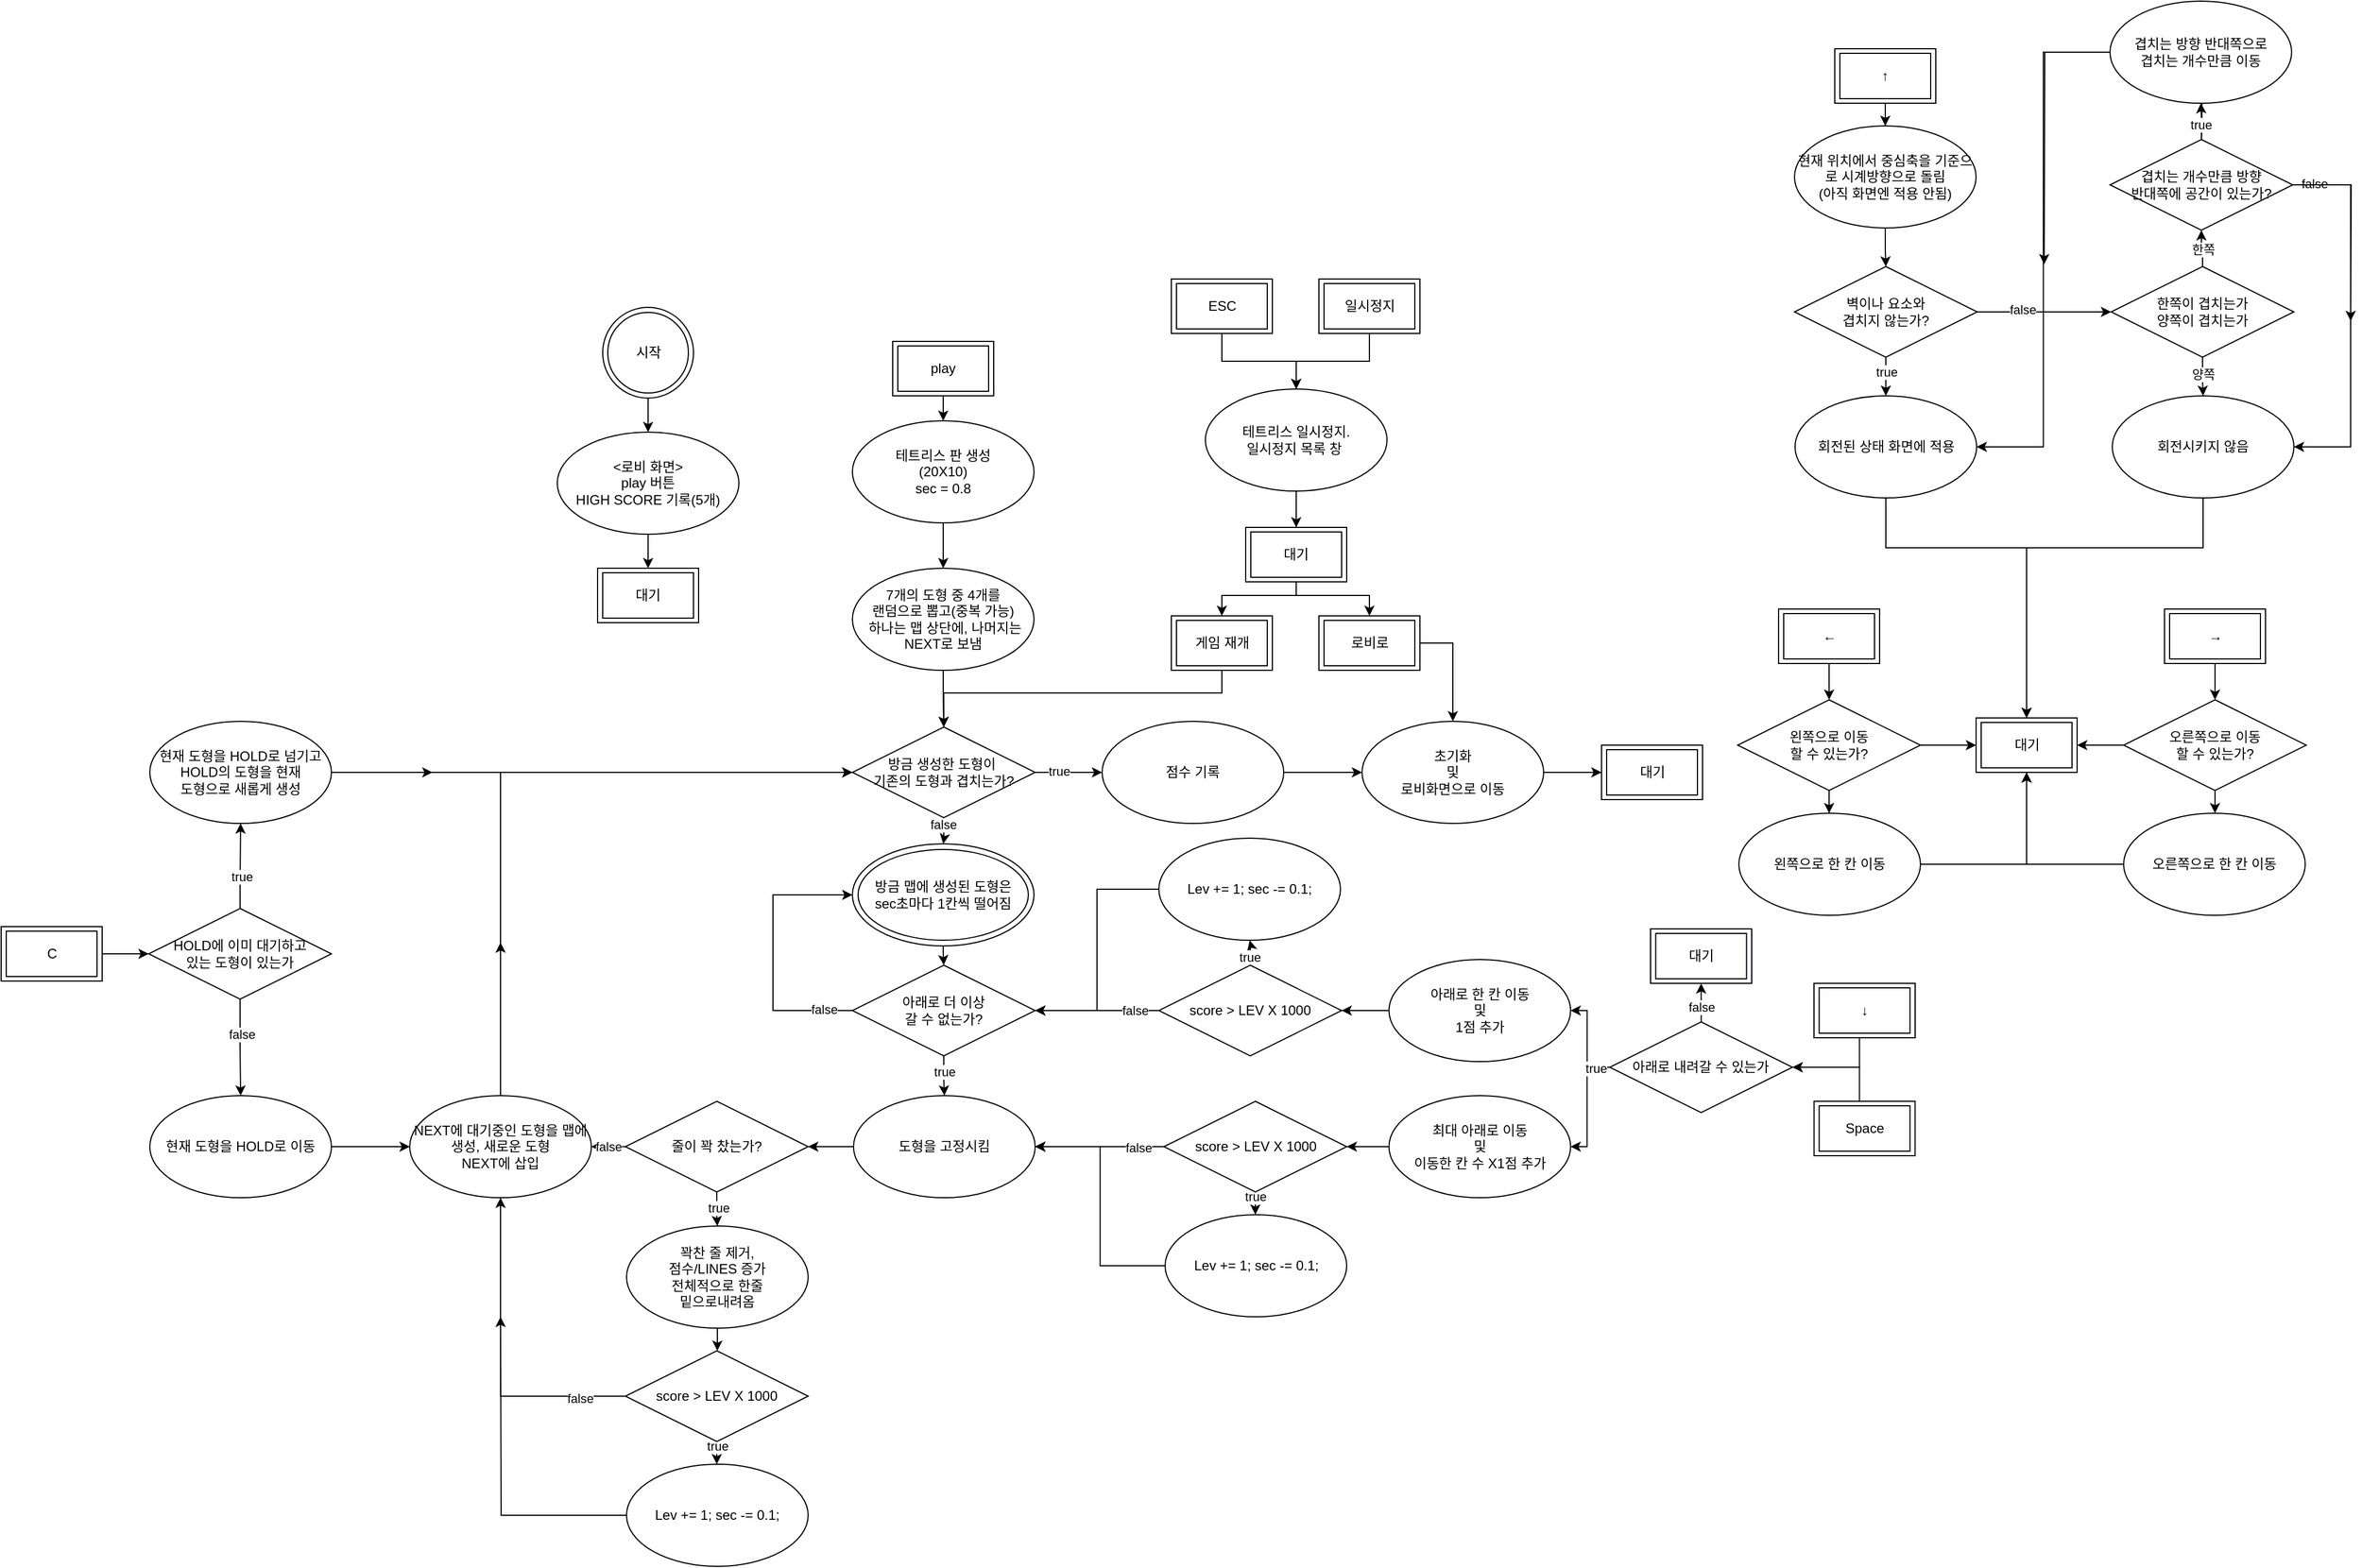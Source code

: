 <mxfile version="20.8.10" type="device"><diagram id="XsAhXnNH_q0K0vACmIo0" name="페이지-1"><mxGraphModel dx="2350" dy="1656" grid="1" gridSize="10" guides="1" tooltips="1" connect="1" arrows="1" fold="1" page="0" pageScale="1" pageWidth="1169" pageHeight="1654" math="0" shadow="0"><root><mxCell id="0"/><mxCell id="1" parent="0"/><mxCell id="I0iiU4KQZKIViuCeK_fK-1" value="" style="group" parent="1" vertex="1" connectable="0"><mxGeometry x="-200" y="280" width="80" height="80" as="geometry"/></mxCell><mxCell id="I0iiU4KQZKIViuCeK_fK-2" value="" style="ellipse;whiteSpace=wrap;html=1;aspect=fixed;" parent="I0iiU4KQZKIViuCeK_fK-1" vertex="1"><mxGeometry width="80" height="80" as="geometry"/></mxCell><mxCell id="I0iiU4KQZKIViuCeK_fK-3" value="시작" style="ellipse;whiteSpace=wrap;html=1;aspect=fixed;" parent="I0iiU4KQZKIViuCeK_fK-1" vertex="1"><mxGeometry x="4.5" y="4.5" width="71" height="71" as="geometry"/></mxCell><mxCell id="C2u-y5tWhZm4VXaNL5vG-13" style="edgeStyle=orthogonalEdgeStyle;rounded=0;orthogonalLoop=1;jettySize=auto;html=1;entryX=0.5;entryY=0;entryDx=0;entryDy=0;" parent="1" source="C2u-y5tWhZm4VXaNL5vG-1" target="C2u-y5tWhZm4VXaNL5vG-3" edge="1"><mxGeometry relative="1" as="geometry"/></mxCell><mxCell id="C2u-y5tWhZm4VXaNL5vG-1" value="&amp;lt;로비 화면&amp;gt;&lt;br&gt;play 버튼&lt;br&gt;HIGH SCORE 기록(5개)" style="ellipse;whiteSpace=wrap;html=1;" parent="1" vertex="1"><mxGeometry x="-240" y="390" width="160" height="90" as="geometry"/></mxCell><mxCell id="C2u-y5tWhZm4VXaNL5vG-2" value="" style="group" parent="1" vertex="1" connectable="0"><mxGeometry x="-204.5" y="510" width="89" height="48" as="geometry"/></mxCell><mxCell id="C2u-y5tWhZm4VXaNL5vG-3" value="" style="rounded=0;whiteSpace=wrap;html=1;" parent="C2u-y5tWhZm4VXaNL5vG-2" vertex="1"><mxGeometry width="89" height="48" as="geometry"/></mxCell><mxCell id="C2u-y5tWhZm4VXaNL5vG-4" value="대기" style="rounded=0;whiteSpace=wrap;html=1;" parent="C2u-y5tWhZm4VXaNL5vG-2" vertex="1"><mxGeometry x="4.5" y="4" width="80" height="40" as="geometry"/></mxCell><mxCell id="C2u-y5tWhZm4VXaNL5vG-6" value="" style="group" parent="1" vertex="1" connectable="0"><mxGeometry x="55.5" y="310" width="89" height="48" as="geometry"/></mxCell><mxCell id="C2u-y5tWhZm4VXaNL5vG-7" value="" style="rounded=0;whiteSpace=wrap;html=1;" parent="C2u-y5tWhZm4VXaNL5vG-6" vertex="1"><mxGeometry width="89" height="48" as="geometry"/></mxCell><mxCell id="C2u-y5tWhZm4VXaNL5vG-8" value="play" style="rounded=0;whiteSpace=wrap;html=1;" parent="C2u-y5tWhZm4VXaNL5vG-6" vertex="1"><mxGeometry x="4.5" y="4" width="80" height="40" as="geometry"/></mxCell><mxCell id="C2u-y5tWhZm4VXaNL5vG-17" style="edgeStyle=orthogonalEdgeStyle;rounded=0;orthogonalLoop=1;jettySize=auto;html=1;entryX=0.5;entryY=0;entryDx=0;entryDy=0;" parent="1" source="I0iiU4KQZKIViuCeK_fK-2" target="C2u-y5tWhZm4VXaNL5vG-1" edge="1"><mxGeometry relative="1" as="geometry"/></mxCell><mxCell id="C2u-y5tWhZm4VXaNL5vG-123" style="edgeStyle=orthogonalEdgeStyle;rounded=0;orthogonalLoop=1;jettySize=auto;html=1;entryX=0.5;entryY=0;entryDx=0;entryDy=0;" parent="1" source="C2u-y5tWhZm4VXaNL5vG-18" target="C2u-y5tWhZm4VXaNL5vG-57" edge="1"><mxGeometry relative="1" as="geometry"/></mxCell><mxCell id="C2u-y5tWhZm4VXaNL5vG-18" value="7개의 도형 중 4개를 &lt;br&gt;랜덤으로 뽑고(중복 가능)&lt;br&gt;&amp;nbsp;하나는 맵 상단에, 나머지는&lt;br&gt;NEXT로 보냄" style="ellipse;whiteSpace=wrap;html=1;" parent="1" vertex="1"><mxGeometry x="20" y="510" width="160" height="90" as="geometry"/></mxCell><mxCell id="C2u-y5tWhZm4VXaNL5vG-60" style="edgeStyle=orthogonalEdgeStyle;rounded=0;orthogonalLoop=1;jettySize=auto;html=1;entryX=0.5;entryY=0;entryDx=0;entryDy=0;" parent="1" source="C2u-y5tWhZm4VXaNL5vG-29" target="C2u-y5tWhZm4VXaNL5vG-18" edge="1"><mxGeometry relative="1" as="geometry"/></mxCell><mxCell id="C2u-y5tWhZm4VXaNL5vG-29" value="테트리스 판 생성&lt;br&gt;(20X10)&lt;br&gt;sec = 0.8" style="ellipse;whiteSpace=wrap;html=1;" parent="1" vertex="1"><mxGeometry x="20" y="380" width="160" height="90" as="geometry"/></mxCell><mxCell id="C2u-y5tWhZm4VXaNL5vG-36" value="" style="group" parent="1" vertex="1" connectable="0"><mxGeometry x="885.5" y="52" width="89" height="48" as="geometry"/></mxCell><mxCell id="C2u-y5tWhZm4VXaNL5vG-37" value="" style="rounded=0;whiteSpace=wrap;html=1;" parent="C2u-y5tWhZm4VXaNL5vG-36" vertex="1"><mxGeometry width="89" height="48" as="geometry"/></mxCell><mxCell id="C2u-y5tWhZm4VXaNL5vG-38" value="↑" style="rounded=0;whiteSpace=wrap;html=1;" parent="C2u-y5tWhZm4VXaNL5vG-36" vertex="1"><mxGeometry x="4.5" y="4" width="80" height="40" as="geometry"/></mxCell><mxCell id="C2u-y5tWhZm4VXaNL5vG-39" value="" style="group;fillColor=#0050ef;fontColor=#ffffff;strokeColor=#001DBC;" parent="1" vertex="1" connectable="0"><mxGeometry x="867.25" y="876" width="89" height="48" as="geometry"/></mxCell><mxCell id="C2u-y5tWhZm4VXaNL5vG-40" value="" style="rounded=0;whiteSpace=wrap;html=1;" parent="C2u-y5tWhZm4VXaNL5vG-39" vertex="1"><mxGeometry width="89" height="48" as="geometry"/></mxCell><mxCell id="C2u-y5tWhZm4VXaNL5vG-41" value="↓" style="rounded=0;whiteSpace=wrap;html=1;" parent="C2u-y5tWhZm4VXaNL5vG-39" vertex="1"><mxGeometry x="4.5" y="4" width="80" height="40" as="geometry"/></mxCell><mxCell id="C2u-y5tWhZm4VXaNL5vG-42" value="" style="group" parent="1" vertex="1" connectable="0"><mxGeometry x="836" y="546" width="89" height="48" as="geometry"/></mxCell><mxCell id="C2u-y5tWhZm4VXaNL5vG-43" value="" style="rounded=0;whiteSpace=wrap;html=1;" parent="C2u-y5tWhZm4VXaNL5vG-42" vertex="1"><mxGeometry width="89" height="48" as="geometry"/></mxCell><mxCell id="C2u-y5tWhZm4VXaNL5vG-44" value="←" style="rounded=0;whiteSpace=wrap;html=1;" parent="C2u-y5tWhZm4VXaNL5vG-42" vertex="1"><mxGeometry x="4.5" y="4" width="80" height="40" as="geometry"/></mxCell><mxCell id="C2u-y5tWhZm4VXaNL5vG-45" value="" style="group" parent="1" vertex="1" connectable="0"><mxGeometry x="1176" y="546" width="89" height="48" as="geometry"/></mxCell><mxCell id="C2u-y5tWhZm4VXaNL5vG-46" value="" style="rounded=0;whiteSpace=wrap;html=1;" parent="C2u-y5tWhZm4VXaNL5vG-45" vertex="1"><mxGeometry width="89" height="48" as="geometry"/></mxCell><mxCell id="C2u-y5tWhZm4VXaNL5vG-47" value="→" style="rounded=0;whiteSpace=wrap;html=1;" parent="C2u-y5tWhZm4VXaNL5vG-45" vertex="1"><mxGeometry x="4.5" y="4" width="80" height="40" as="geometry"/></mxCell><mxCell id="C2u-y5tWhZm4VXaNL5vG-48" value="" style="group" parent="1" vertex="1" connectable="0"><mxGeometry x="867.25" y="980" width="89" height="48" as="geometry"/></mxCell><mxCell id="C2u-y5tWhZm4VXaNL5vG-49" value="" style="rounded=0;whiteSpace=wrap;html=1;" parent="C2u-y5tWhZm4VXaNL5vG-48" vertex="1"><mxGeometry width="89" height="48" as="geometry"/></mxCell><mxCell id="C2u-y5tWhZm4VXaNL5vG-50" value="Space" style="rounded=0;whiteSpace=wrap;html=1;" parent="C2u-y5tWhZm4VXaNL5vG-48" vertex="1"><mxGeometry x="4.5" y="4" width="80" height="40" as="geometry"/></mxCell><mxCell id="C2u-y5tWhZm4VXaNL5vG-51" value="" style="group" parent="1" vertex="1" connectable="0"><mxGeometry x="-730" y="826" width="89" height="48" as="geometry"/></mxCell><mxCell id="C2u-y5tWhZm4VXaNL5vG-52" value="" style="rounded=0;whiteSpace=wrap;html=1;" parent="C2u-y5tWhZm4VXaNL5vG-51" vertex="1"><mxGeometry width="89" height="48" as="geometry"/></mxCell><mxCell id="C2u-y5tWhZm4VXaNL5vG-53" value="C" style="rounded=0;whiteSpace=wrap;html=1;" parent="C2u-y5tWhZm4VXaNL5vG-51" vertex="1"><mxGeometry x="4.5" y="4" width="80" height="40" as="geometry"/></mxCell><mxCell id="C2u-y5tWhZm4VXaNL5vG-54" value="" style="group" parent="1" vertex="1" connectable="0"><mxGeometry x="301" y="255" width="89" height="48" as="geometry"/></mxCell><mxCell id="C2u-y5tWhZm4VXaNL5vG-55" value="" style="rounded=0;whiteSpace=wrap;html=1;" parent="C2u-y5tWhZm4VXaNL5vG-54" vertex="1"><mxGeometry width="89" height="48" as="geometry"/></mxCell><mxCell id="C2u-y5tWhZm4VXaNL5vG-56" value="ESC" style="rounded=0;whiteSpace=wrap;html=1;" parent="C2u-y5tWhZm4VXaNL5vG-54" vertex="1"><mxGeometry x="4.5" y="4" width="80" height="40" as="geometry"/></mxCell><mxCell id="C2u-y5tWhZm4VXaNL5vG-133" style="edgeStyle=orthogonalEdgeStyle;rounded=0;orthogonalLoop=1;jettySize=auto;html=1;entryX=0;entryY=0.5;entryDx=0;entryDy=0;" parent="1" source="C2u-y5tWhZm4VXaNL5vG-57" target="C2u-y5tWhZm4VXaNL5vG-71" edge="1"><mxGeometry relative="1" as="geometry"/></mxCell><mxCell id="C2u-y5tWhZm4VXaNL5vG-262" value="true" style="edgeLabel;html=1;align=center;verticalAlign=middle;resizable=0;points=[];" parent="C2u-y5tWhZm4VXaNL5vG-133" vertex="1" connectable="0"><mxGeometry x="-0.286" y="1" relative="1" as="geometry"><mxPoint as="offset"/></mxGeometry></mxCell><mxCell id="C2u-y5tWhZm4VXaNL5vG-267" style="edgeStyle=orthogonalEdgeStyle;rounded=0;orthogonalLoop=1;jettySize=auto;html=1;entryX=0.5;entryY=0;entryDx=0;entryDy=0;" parent="1" source="C2u-y5tWhZm4VXaNL5vG-57" target="C2u-y5tWhZm4VXaNL5vG-264" edge="1"><mxGeometry relative="1" as="geometry"><Array as="points"><mxPoint x="101" y="750"/><mxPoint x="100" y="750"/></Array></mxGeometry></mxCell><mxCell id="C2u-y5tWhZm4VXaNL5vG-271" value="false" style="edgeLabel;html=1;align=center;verticalAlign=middle;resizable=0;points=[];" parent="C2u-y5tWhZm4VXaNL5vG-267" vertex="1" connectable="0"><mxGeometry x="-0.542" y="-1" relative="1" as="geometry"><mxPoint as="offset"/></mxGeometry></mxCell><mxCell id="C2u-y5tWhZm4VXaNL5vG-57" value="방금 생성한 도형이&amp;nbsp;&lt;br&gt;기존의 도형과 겹치는가?" style="rhombus;whiteSpace=wrap;html=1;" parent="1" vertex="1"><mxGeometry x="20" y="650" width="161" height="80" as="geometry"/></mxCell><mxCell id="C2u-y5tWhZm4VXaNL5vG-59" style="edgeStyle=orthogonalEdgeStyle;rounded=0;orthogonalLoop=1;jettySize=auto;html=1;" parent="1" source="C2u-y5tWhZm4VXaNL5vG-7" target="C2u-y5tWhZm4VXaNL5vG-29" edge="1"><mxGeometry relative="1" as="geometry"/></mxCell><mxCell id="C2u-y5tWhZm4VXaNL5vG-85" style="edgeStyle=orthogonalEdgeStyle;rounded=0;orthogonalLoop=1;jettySize=auto;html=1;entryX=0.5;entryY=0;entryDx=0;entryDy=0;" parent="1" source="C2u-y5tWhZm4VXaNL5vG-63" target="C2u-y5tWhZm4VXaNL5vG-80" edge="1"><mxGeometry relative="1" as="geometry"><Array as="points"><mxPoint x="101" y="960"/><mxPoint x="101" y="960"/></Array></mxGeometry></mxCell><mxCell id="C2u-y5tWhZm4VXaNL5vG-274" value="true" style="edgeLabel;html=1;align=center;verticalAlign=middle;resizable=0;points=[];" parent="C2u-y5tWhZm4VXaNL5vG-85" vertex="1" connectable="0"><mxGeometry x="-0.198" relative="1" as="geometry"><mxPoint as="offset"/></mxGeometry></mxCell><mxCell id="C2u-y5tWhZm4VXaNL5vG-272" style="edgeStyle=orthogonalEdgeStyle;rounded=0;orthogonalLoop=1;jettySize=auto;html=1;entryX=0;entryY=0.5;entryDx=0;entryDy=0;" parent="1" source="C2u-y5tWhZm4VXaNL5vG-63" target="C2u-y5tWhZm4VXaNL5vG-264" edge="1"><mxGeometry relative="1" as="geometry"><Array as="points"><mxPoint x="-50" y="900"/><mxPoint x="-50" y="798"/></Array></mxGeometry></mxCell><mxCell id="C2u-y5tWhZm4VXaNL5vG-273" value="false" style="edgeLabel;html=1;align=center;verticalAlign=middle;resizable=0;points=[];" parent="C2u-y5tWhZm4VXaNL5vG-272" vertex="1" connectable="0"><mxGeometry x="-0.79" y="-1" relative="1" as="geometry"><mxPoint as="offset"/></mxGeometry></mxCell><mxCell id="C2u-y5tWhZm4VXaNL5vG-63" value="아래로 더 이상 &lt;br&gt;갈 수 없는가?" style="rhombus;whiteSpace=wrap;html=1;" parent="1" vertex="1"><mxGeometry x="20" y="860" width="161" height="80" as="geometry"/></mxCell><mxCell id="C2u-y5tWhZm4VXaNL5vG-206" style="edgeStyle=orthogonalEdgeStyle;rounded=0;orthogonalLoop=1;jettySize=auto;html=1;entryX=0;entryY=0.5;entryDx=0;entryDy=0;" parent="1" source="C2u-y5tWhZm4VXaNL5vG-71" target="C2u-y5tWhZm4VXaNL5vG-197" edge="1"><mxGeometry relative="1" as="geometry"/></mxCell><mxCell id="C2u-y5tWhZm4VXaNL5vG-71" value="점수 기록" style="ellipse;whiteSpace=wrap;html=1;" parent="1" vertex="1"><mxGeometry x="240" y="645" width="160" height="90" as="geometry"/></mxCell><mxCell id="C2u-y5tWhZm4VXaNL5vG-132" style="edgeStyle=orthogonalEdgeStyle;rounded=0;orthogonalLoop=1;jettySize=auto;html=1;entryX=0;entryY=0.5;entryDx=0;entryDy=0;" parent="1" source="C2u-y5tWhZm4VXaNL5vG-78" target="C2u-y5tWhZm4VXaNL5vG-57" edge="1"><mxGeometry relative="1" as="geometry"><Array as="points"><mxPoint x="-290" y="690"/></Array></mxGeometry></mxCell><mxCell id="C2u-y5tWhZm4VXaNL5vG-171" style="edgeStyle=orthogonalEdgeStyle;rounded=0;orthogonalLoop=1;jettySize=auto;html=1;" parent="1" source="C2u-y5tWhZm4VXaNL5vG-78" edge="1"><mxGeometry relative="1" as="geometry"><mxPoint x="-290" y="840" as="targetPoint"/></mxGeometry></mxCell><mxCell id="C2u-y5tWhZm4VXaNL5vG-78" value="NEXT에 대기중인 도형을 맵에 생성, 새로운 도형&lt;br&gt;NEXT에 삽입" style="ellipse;whiteSpace=wrap;html=1;" parent="1" vertex="1"><mxGeometry x="-370" y="975" width="160" height="90" as="geometry"/></mxCell><mxCell id="C2u-y5tWhZm4VXaNL5vG-128" style="edgeStyle=orthogonalEdgeStyle;rounded=0;orthogonalLoop=1;jettySize=auto;html=1;entryX=1;entryY=0.5;entryDx=0;entryDy=0;" parent="1" source="C2u-y5tWhZm4VXaNL5vG-80" target="C2u-y5tWhZm4VXaNL5vG-82" edge="1"><mxGeometry relative="1" as="geometry"/></mxCell><mxCell id="C2u-y5tWhZm4VXaNL5vG-80" value="도형을 고정시킴" style="ellipse;whiteSpace=wrap;html=1;" parent="1" vertex="1"><mxGeometry x="21" y="975" width="160" height="90" as="geometry"/></mxCell><mxCell id="C2u-y5tWhZm4VXaNL5vG-129" style="edgeStyle=orthogonalEdgeStyle;rounded=0;orthogonalLoop=1;jettySize=auto;html=1;entryX=0.5;entryY=0;entryDx=0;entryDy=0;" parent="1" source="C2u-y5tWhZm4VXaNL5vG-82" target="C2u-y5tWhZm4VXaNL5vG-83" edge="1"><mxGeometry relative="1" as="geometry"/></mxCell><mxCell id="C2u-y5tWhZm4VXaNL5vG-275" value="true" style="edgeLabel;html=1;align=center;verticalAlign=middle;resizable=0;points=[];" parent="C2u-y5tWhZm4VXaNL5vG-129" vertex="1" connectable="0"><mxGeometry x="-0.115" y="1" relative="1" as="geometry"><mxPoint as="offset"/></mxGeometry></mxCell><mxCell id="C2u-y5tWhZm4VXaNL5vG-130" style="edgeStyle=orthogonalEdgeStyle;rounded=0;orthogonalLoop=1;jettySize=auto;html=1;entryX=1;entryY=0.5;entryDx=0;entryDy=0;" parent="1" source="C2u-y5tWhZm4VXaNL5vG-82" target="C2u-y5tWhZm4VXaNL5vG-78" edge="1"><mxGeometry relative="1" as="geometry"/></mxCell><mxCell id="C2u-y5tWhZm4VXaNL5vG-276" value="false" style="edgeLabel;html=1;align=center;verticalAlign=middle;resizable=0;points=[];" parent="C2u-y5tWhZm4VXaNL5vG-130" vertex="1" connectable="0"><mxGeometry x="-0.8" y="-1" relative="1" as="geometry"><mxPoint x="-10" y="1" as="offset"/></mxGeometry></mxCell><mxCell id="C2u-y5tWhZm4VXaNL5vG-82" value="줄이 꽉 찼는가?" style="rhombus;whiteSpace=wrap;html=1;" parent="1" vertex="1"><mxGeometry x="-180" y="980" width="161" height="80" as="geometry"/></mxCell><mxCell id="a16WY7u-zYwnjOilxXOz-20" style="edgeStyle=orthogonalEdgeStyle;rounded=0;orthogonalLoop=1;jettySize=auto;html=1;entryX=0.5;entryY=0;entryDx=0;entryDy=0;" parent="1" source="C2u-y5tWhZm4VXaNL5vG-83" target="a16WY7u-zYwnjOilxXOz-18" edge="1"><mxGeometry relative="1" as="geometry"/></mxCell><mxCell id="C2u-y5tWhZm4VXaNL5vG-83" value="꽉찬 줄 제거, &lt;br&gt;점수/LINES 증가&lt;br&gt;전체적으로 한줄 &lt;br&gt;밑으로내려옴" style="ellipse;whiteSpace=wrap;html=1;" parent="1" vertex="1"><mxGeometry x="-179" y="1090" width="160" height="90" as="geometry"/></mxCell><mxCell id="C2u-y5tWhZm4VXaNL5vG-277" style="edgeStyle=orthogonalEdgeStyle;rounded=0;orthogonalLoop=1;jettySize=auto;html=1;entryX=0.5;entryY=1;entryDx=0;entryDy=0;" parent="1" source="C2u-y5tWhZm4VXaNL5vG-96" target="C2u-y5tWhZm4VXaNL5vG-103" edge="1"><mxGeometry relative="1" as="geometry"/></mxCell><mxCell id="C2u-y5tWhZm4VXaNL5vG-96" value="왼쪽으로 한 칸 이동" style="ellipse;whiteSpace=wrap;html=1;" parent="1" vertex="1"><mxGeometry x="801" y="726" width="160" height="90" as="geometry"/></mxCell><mxCell id="C2u-y5tWhZm4VXaNL5vG-106" style="edgeStyle=orthogonalEdgeStyle;rounded=0;orthogonalLoop=1;jettySize=auto;html=1;" parent="1" source="C2u-y5tWhZm4VXaNL5vG-100" target="C2u-y5tWhZm4VXaNL5vG-96" edge="1"><mxGeometry relative="1" as="geometry"/></mxCell><mxCell id="C2u-y5tWhZm4VXaNL5vG-107" style="edgeStyle=orthogonalEdgeStyle;rounded=0;orthogonalLoop=1;jettySize=auto;html=1;entryX=0;entryY=0.5;entryDx=0;entryDy=0;" parent="1" source="C2u-y5tWhZm4VXaNL5vG-100" target="C2u-y5tWhZm4VXaNL5vG-103" edge="1"><mxGeometry relative="1" as="geometry"/></mxCell><mxCell id="C2u-y5tWhZm4VXaNL5vG-100" value="왼쪽으로 이동&lt;br&gt;할 수 있는가?" style="rhombus;whiteSpace=wrap;html=1;" parent="1" vertex="1"><mxGeometry x="800" y="626" width="161" height="80" as="geometry"/></mxCell><mxCell id="C2u-y5tWhZm4VXaNL5vG-102" value="" style="group" parent="1" vertex="1" connectable="0"><mxGeometry x="1010" y="642" width="89" height="48" as="geometry"/></mxCell><mxCell id="C2u-y5tWhZm4VXaNL5vG-103" value="" style="rounded=0;whiteSpace=wrap;html=1;" parent="C2u-y5tWhZm4VXaNL5vG-102" vertex="1"><mxGeometry width="89" height="48" as="geometry"/></mxCell><mxCell id="C2u-y5tWhZm4VXaNL5vG-104" value="대기" style="rounded=0;whiteSpace=wrap;html=1;" parent="C2u-y5tWhZm4VXaNL5vG-102" vertex="1"><mxGeometry x="4.5" y="4" width="80" height="40" as="geometry"/></mxCell><mxCell id="C2u-y5tWhZm4VXaNL5vG-109" style="edgeStyle=orthogonalEdgeStyle;rounded=0;orthogonalLoop=1;jettySize=auto;html=1;entryX=0.5;entryY=0;entryDx=0;entryDy=0;" parent="1" source="C2u-y5tWhZm4VXaNL5vG-43" target="C2u-y5tWhZm4VXaNL5vG-100" edge="1"><mxGeometry relative="1" as="geometry"/></mxCell><mxCell id="C2u-y5tWhZm4VXaNL5vG-113" style="edgeStyle=orthogonalEdgeStyle;rounded=0;orthogonalLoop=1;jettySize=auto;html=1;entryX=1;entryY=0.5;entryDx=0;entryDy=0;" parent="1" source="C2u-y5tWhZm4VXaNL5vG-110" target="C2u-y5tWhZm4VXaNL5vG-103" edge="1"><mxGeometry relative="1" as="geometry"/></mxCell><mxCell id="C2u-y5tWhZm4VXaNL5vG-115" style="edgeStyle=orthogonalEdgeStyle;rounded=0;orthogonalLoop=1;jettySize=auto;html=1;entryX=0.5;entryY=0;entryDx=0;entryDy=0;" parent="1" source="C2u-y5tWhZm4VXaNL5vG-110" target="C2u-y5tWhZm4VXaNL5vG-114" edge="1"><mxGeometry relative="1" as="geometry"/></mxCell><mxCell id="C2u-y5tWhZm4VXaNL5vG-110" value="오른쪽으로 이동&lt;br&gt;할 수 있는가?" style="rhombus;whiteSpace=wrap;html=1;" parent="1" vertex="1"><mxGeometry x="1140" y="626" width="161" height="80" as="geometry"/></mxCell><mxCell id="C2u-y5tWhZm4VXaNL5vG-112" style="edgeStyle=orthogonalEdgeStyle;rounded=0;orthogonalLoop=1;jettySize=auto;html=1;entryX=0.5;entryY=0;entryDx=0;entryDy=0;" parent="1" source="C2u-y5tWhZm4VXaNL5vG-46" target="C2u-y5tWhZm4VXaNL5vG-110" edge="1"><mxGeometry relative="1" as="geometry"/></mxCell><mxCell id="C2u-y5tWhZm4VXaNL5vG-278" style="edgeStyle=orthogonalEdgeStyle;rounded=0;orthogonalLoop=1;jettySize=auto;html=1;entryX=0.5;entryY=1;entryDx=0;entryDy=0;" parent="1" source="C2u-y5tWhZm4VXaNL5vG-114" target="C2u-y5tWhZm4VXaNL5vG-103" edge="1"><mxGeometry relative="1" as="geometry"/></mxCell><mxCell id="C2u-y5tWhZm4VXaNL5vG-114" value="오른쪽으로 한 칸 이동" style="ellipse;whiteSpace=wrap;html=1;" parent="1" vertex="1"><mxGeometry x="1140" y="726" width="160" height="90" as="geometry"/></mxCell><mxCell id="C2u-y5tWhZm4VXaNL5vG-230" style="edgeStyle=orthogonalEdgeStyle;rounded=0;orthogonalLoop=1;jettySize=auto;html=1;entryX=0.5;entryY=0;entryDx=0;entryDy=0;" parent="1" source="C2u-y5tWhZm4VXaNL5vG-116" target="C2u-y5tWhZm4VXaNL5vG-224" edge="1"><mxGeometry relative="1" as="geometry"><Array as="points"><mxPoint x="931" y="332"/><mxPoint x="931" y="332"/></Array></mxGeometry></mxCell><mxCell id="C2u-y5tWhZm4VXaNL5vG-279" value="true" style="edgeLabel;html=1;align=center;verticalAlign=middle;resizable=0;points=[];" parent="C2u-y5tWhZm4VXaNL5vG-230" vertex="1" connectable="0"><mxGeometry x="-0.235" relative="1" as="geometry"><mxPoint as="offset"/></mxGeometry></mxCell><mxCell id="C2u-y5tWhZm4VXaNL5vG-233" style="edgeStyle=orthogonalEdgeStyle;rounded=0;orthogonalLoop=1;jettySize=auto;html=1;entryX=0;entryY=0.5;entryDx=0;entryDy=0;" parent="1" source="C2u-y5tWhZm4VXaNL5vG-116" target="C2u-y5tWhZm4VXaNL5vG-232" edge="1"><mxGeometry relative="1" as="geometry"/></mxCell><mxCell id="C2u-y5tWhZm4VXaNL5vG-280" value="false" style="edgeLabel;html=1;align=center;verticalAlign=middle;resizable=0;points=[];" parent="C2u-y5tWhZm4VXaNL5vG-233" vertex="1" connectable="0"><mxGeometry x="-0.333" y="2" relative="1" as="geometry"><mxPoint as="offset"/></mxGeometry></mxCell><mxCell id="C2u-y5tWhZm4VXaNL5vG-116" value="벽이나 요소와 &lt;br&gt;겹치지 않는가?" style="rhombus;whiteSpace=wrap;html=1;" parent="1" vertex="1"><mxGeometry x="850" y="244" width="161" height="80" as="geometry"/></mxCell><mxCell id="C2u-y5tWhZm4VXaNL5vG-229" style="edgeStyle=orthogonalEdgeStyle;rounded=0;orthogonalLoop=1;jettySize=auto;html=1;entryX=0.5;entryY=0;entryDx=0;entryDy=0;" parent="1" source="C2u-y5tWhZm4VXaNL5vG-118" target="C2u-y5tWhZm4VXaNL5vG-116" edge="1"><mxGeometry relative="1" as="geometry"/></mxCell><mxCell id="C2u-y5tWhZm4VXaNL5vG-118" value="현재 위치에서 중심축을 기준으로 시계방향으로 돌림&lt;br&gt;(아직 화면엔 적용 안됨)" style="ellipse;whiteSpace=wrap;html=1;" parent="1" vertex="1"><mxGeometry x="850" y="120" width="160" height="90" as="geometry"/></mxCell><mxCell id="a16WY7u-zYwnjOilxXOz-32" style="edgeStyle=orthogonalEdgeStyle;rounded=0;orthogonalLoop=1;jettySize=auto;html=1;entryX=1;entryY=0.5;entryDx=0;entryDy=0;" parent="1" source="C2u-y5tWhZm4VXaNL5vG-120" target="a16WY7u-zYwnjOilxXOz-27" edge="1"><mxGeometry relative="1" as="geometry"/></mxCell><mxCell id="C2u-y5tWhZm4VXaNL5vG-120" value="아래로 한 칸 이동&lt;br&gt;및&lt;br&gt;1점 추가" style="ellipse;whiteSpace=wrap;html=1;" parent="1" vertex="1"><mxGeometry x="492.75" y="855" width="160" height="90" as="geometry"/></mxCell><mxCell id="a16WY7u-zYwnjOilxXOz-33" style="edgeStyle=orthogonalEdgeStyle;rounded=0;orthogonalLoop=1;jettySize=auto;html=1;entryX=1;entryY=0.5;entryDx=0;entryDy=0;" parent="1" source="C2u-y5tWhZm4VXaNL5vG-138" target="a16WY7u-zYwnjOilxXOz-30" edge="1"><mxGeometry relative="1" as="geometry"/></mxCell><mxCell id="C2u-y5tWhZm4VXaNL5vG-138" value="최대 아래로 이동&lt;br&gt;및&lt;br&gt;이동한 칸 수 X1점 추가" style="ellipse;whiteSpace=wrap;html=1;" parent="1" vertex="1"><mxGeometry x="492.75" y="975" width="160" height="90" as="geometry"/></mxCell><mxCell id="C2u-y5tWhZm4VXaNL5vG-162" style="edgeStyle=orthogonalEdgeStyle;rounded=0;orthogonalLoop=1;jettySize=auto;html=1;entryX=0.5;entryY=1;entryDx=0;entryDy=0;" parent="1" source="C2u-y5tWhZm4VXaNL5vG-146" target="C2u-y5tWhZm4VXaNL5vG-150" edge="1"><mxGeometry relative="1" as="geometry"><Array as="points"><mxPoint x="-519" y="790"/><mxPoint x="-519" y="790"/></Array></mxGeometry></mxCell><mxCell id="C2u-y5tWhZm4VXaNL5vG-168" value="true" style="edgeLabel;html=1;align=center;verticalAlign=middle;resizable=0;points=[];" parent="C2u-y5tWhZm4VXaNL5vG-162" vertex="1" connectable="0"><mxGeometry x="-0.231" y="-1" relative="1" as="geometry"><mxPoint as="offset"/></mxGeometry></mxCell><mxCell id="C2u-y5tWhZm4VXaNL5vG-163" style="edgeStyle=orthogonalEdgeStyle;rounded=0;orthogonalLoop=1;jettySize=auto;html=1;entryX=0.5;entryY=0;entryDx=0;entryDy=0;" parent="1" source="C2u-y5tWhZm4VXaNL5vG-146" target="C2u-y5tWhZm4VXaNL5vG-151" edge="1"><mxGeometry relative="1" as="geometry"/></mxCell><mxCell id="C2u-y5tWhZm4VXaNL5vG-169" value="false" style="edgeLabel;html=1;align=center;verticalAlign=middle;resizable=0;points=[];" parent="C2u-y5tWhZm4VXaNL5vG-163" vertex="1" connectable="0"><mxGeometry x="-0.271" y="1" relative="1" as="geometry"><mxPoint as="offset"/></mxGeometry></mxCell><mxCell id="C2u-y5tWhZm4VXaNL5vG-146" value="HOLD에 이미 대기하고&lt;br&gt;있는 도형이 있는가" style="rhombus;whiteSpace=wrap;html=1;" parent="1" vertex="1"><mxGeometry x="-600" y="810" width="161" height="80" as="geometry"/></mxCell><mxCell id="C2u-y5tWhZm4VXaNL5vG-165" style="edgeStyle=orthogonalEdgeStyle;rounded=0;orthogonalLoop=1;jettySize=auto;html=1;entryX=0;entryY=0.5;entryDx=0;entryDy=0;" parent="1" source="C2u-y5tWhZm4VXaNL5vG-150" target="C2u-y5tWhZm4VXaNL5vG-57" edge="1"><mxGeometry relative="1" as="geometry"/></mxCell><mxCell id="C2u-y5tWhZm4VXaNL5vG-174" style="edgeStyle=orthogonalEdgeStyle;rounded=0;orthogonalLoop=1;jettySize=auto;html=1;" parent="1" source="C2u-y5tWhZm4VXaNL5vG-150" edge="1"><mxGeometry relative="1" as="geometry"><mxPoint x="-350" y="690" as="targetPoint"/></mxGeometry></mxCell><mxCell id="C2u-y5tWhZm4VXaNL5vG-150" value="현재 도형을 HOLD로 넘기고&lt;br&gt;HOLD의 도형을 현재&lt;br&gt;도형으로 새롭게 생성" style="ellipse;whiteSpace=wrap;html=1;" parent="1" vertex="1"><mxGeometry x="-599" y="645" width="160" height="90" as="geometry"/></mxCell><mxCell id="C2u-y5tWhZm4VXaNL5vG-164" style="edgeStyle=orthogonalEdgeStyle;rounded=0;orthogonalLoop=1;jettySize=auto;html=1;entryX=0;entryY=0.5;entryDx=0;entryDy=0;" parent="1" source="C2u-y5tWhZm4VXaNL5vG-151" target="C2u-y5tWhZm4VXaNL5vG-78" edge="1"><mxGeometry relative="1" as="geometry"/></mxCell><mxCell id="C2u-y5tWhZm4VXaNL5vG-151" value="현재 도형을 HOLD로 이동" style="ellipse;whiteSpace=wrap;html=1;" parent="1" vertex="1"><mxGeometry x="-599" y="975" width="160" height="90" as="geometry"/></mxCell><mxCell id="C2u-y5tWhZm4VXaNL5vG-161" style="edgeStyle=orthogonalEdgeStyle;rounded=0;orthogonalLoop=1;jettySize=auto;html=1;entryX=0;entryY=0.5;entryDx=0;entryDy=0;" parent="1" source="C2u-y5tWhZm4VXaNL5vG-52" target="C2u-y5tWhZm4VXaNL5vG-146" edge="1"><mxGeometry relative="1" as="geometry"/></mxCell><mxCell id="C2u-y5tWhZm4VXaNL5vG-175" value="" style="group" parent="1" vertex="1" connectable="0"><mxGeometry x="431" y="255" width="89" height="48" as="geometry"/></mxCell><mxCell id="C2u-y5tWhZm4VXaNL5vG-176" value="" style="rounded=0;whiteSpace=wrap;html=1;" parent="C2u-y5tWhZm4VXaNL5vG-175" vertex="1"><mxGeometry width="89" height="48" as="geometry"/></mxCell><mxCell id="C2u-y5tWhZm4VXaNL5vG-177" value="일시정지" style="rounded=0;whiteSpace=wrap;html=1;" parent="C2u-y5tWhZm4VXaNL5vG-175" vertex="1"><mxGeometry x="4.5" y="4" width="80" height="40" as="geometry"/></mxCell><mxCell id="C2u-y5tWhZm4VXaNL5vG-212" style="edgeStyle=orthogonalEdgeStyle;rounded=0;orthogonalLoop=1;jettySize=auto;html=1;entryX=0.5;entryY=0;entryDx=0;entryDy=0;" parent="1" source="C2u-y5tWhZm4VXaNL5vG-178" target="C2u-y5tWhZm4VXaNL5vG-189" edge="1"><mxGeometry relative="1" as="geometry"/></mxCell><mxCell id="C2u-y5tWhZm4VXaNL5vG-178" value="테트리스 일시정지.&lt;br&gt;일시정지 목록 창&amp;nbsp;" style="ellipse;whiteSpace=wrap;html=1;" parent="1" vertex="1"><mxGeometry x="331" y="352" width="160" height="90" as="geometry"/></mxCell><mxCell id="C2u-y5tWhZm4VXaNL5vG-188" value="" style="group" parent="1" vertex="1" connectable="0"><mxGeometry x="366.5" y="474" width="89" height="48" as="geometry"/></mxCell><mxCell id="C2u-y5tWhZm4VXaNL5vG-189" value="" style="rounded=0;whiteSpace=wrap;html=1;" parent="C2u-y5tWhZm4VXaNL5vG-188" vertex="1"><mxGeometry width="89" height="48" as="geometry"/></mxCell><mxCell id="C2u-y5tWhZm4VXaNL5vG-190" value="대기" style="rounded=0;whiteSpace=wrap;html=1;" parent="C2u-y5tWhZm4VXaNL5vG-188" vertex="1"><mxGeometry x="4.5" y="4" width="80" height="40" as="geometry"/></mxCell><mxCell id="C2u-y5tWhZm4VXaNL5vG-191" value="" style="group" parent="1" vertex="1" connectable="0"><mxGeometry x="431" y="552" width="89" height="48" as="geometry"/></mxCell><mxCell id="C2u-y5tWhZm4VXaNL5vG-192" value="" style="rounded=0;whiteSpace=wrap;html=1;" parent="C2u-y5tWhZm4VXaNL5vG-191" vertex="1"><mxGeometry width="89" height="48" as="geometry"/></mxCell><mxCell id="C2u-y5tWhZm4VXaNL5vG-193" value="로비로" style="rounded=0;whiteSpace=wrap;html=1;" parent="C2u-y5tWhZm4VXaNL5vG-191" vertex="1"><mxGeometry x="4.5" y="4" width="80" height="40" as="geometry"/></mxCell><mxCell id="C2u-y5tWhZm4VXaNL5vG-194" value="" style="group" parent="1" vertex="1" connectable="0"><mxGeometry x="301" y="552" width="89" height="48" as="geometry"/></mxCell><mxCell id="C2u-y5tWhZm4VXaNL5vG-195" value="" style="rounded=0;whiteSpace=wrap;html=1;" parent="C2u-y5tWhZm4VXaNL5vG-194" vertex="1"><mxGeometry width="89" height="48" as="geometry"/></mxCell><mxCell id="C2u-y5tWhZm4VXaNL5vG-196" value="게임 재개" style="rounded=0;whiteSpace=wrap;html=1;" parent="C2u-y5tWhZm4VXaNL5vG-194" vertex="1"><mxGeometry x="4.5" y="4" width="80" height="40" as="geometry"/></mxCell><mxCell id="C2u-y5tWhZm4VXaNL5vG-207" style="edgeStyle=orthogonalEdgeStyle;rounded=0;orthogonalLoop=1;jettySize=auto;html=1;entryX=0;entryY=0.5;entryDx=0;entryDy=0;" parent="1" source="C2u-y5tWhZm4VXaNL5vG-197" target="C2u-y5tWhZm4VXaNL5vG-204" edge="1"><mxGeometry relative="1" as="geometry"/></mxCell><mxCell id="C2u-y5tWhZm4VXaNL5vG-197" value="초기화 &lt;br&gt;및&lt;br&gt;로비화면으로 이동" style="ellipse;whiteSpace=wrap;html=1;" parent="1" vertex="1"><mxGeometry x="469" y="645" width="160" height="90" as="geometry"/></mxCell><mxCell id="C2u-y5tWhZm4VXaNL5vG-203" value="" style="group;fillColor=#0050ef;fontColor=#ffffff;strokeColor=#001DBC;" parent="1" vertex="1" connectable="0"><mxGeometry x="680" y="666" width="89" height="48" as="geometry"/></mxCell><mxCell id="C2u-y5tWhZm4VXaNL5vG-204" value="" style="rounded=0;whiteSpace=wrap;html=1;" parent="C2u-y5tWhZm4VXaNL5vG-203" vertex="1"><mxGeometry width="89" height="48" as="geometry"/></mxCell><mxCell id="C2u-y5tWhZm4VXaNL5vG-205" value="대기" style="rounded=0;whiteSpace=wrap;html=1;" parent="C2u-y5tWhZm4VXaNL5vG-203" vertex="1"><mxGeometry x="4.5" y="4" width="80" height="40" as="geometry"/></mxCell><mxCell id="C2u-y5tWhZm4VXaNL5vG-210" style="edgeStyle=orthogonalEdgeStyle;rounded=0;orthogonalLoop=1;jettySize=auto;html=1;entryX=0.5;entryY=0;entryDx=0;entryDy=0;" parent="1" source="C2u-y5tWhZm4VXaNL5vG-55" target="C2u-y5tWhZm4VXaNL5vG-178" edge="1"><mxGeometry relative="1" as="geometry"/></mxCell><mxCell id="C2u-y5tWhZm4VXaNL5vG-211" style="edgeStyle=orthogonalEdgeStyle;rounded=0;orthogonalLoop=1;jettySize=auto;html=1;entryX=0.5;entryY=0;entryDx=0;entryDy=0;" parent="1" source="C2u-y5tWhZm4VXaNL5vG-176" target="C2u-y5tWhZm4VXaNL5vG-178" edge="1"><mxGeometry relative="1" as="geometry"/></mxCell><mxCell id="C2u-y5tWhZm4VXaNL5vG-215" style="edgeStyle=orthogonalEdgeStyle;rounded=0;orthogonalLoop=1;jettySize=auto;html=1;entryX=0.5;entryY=0;entryDx=0;entryDy=0;" parent="1" source="C2u-y5tWhZm4VXaNL5vG-189" target="C2u-y5tWhZm4VXaNL5vG-192" edge="1"><mxGeometry relative="1" as="geometry"><Array as="points"><mxPoint x="411" y="534"/><mxPoint x="476" y="534"/></Array></mxGeometry></mxCell><mxCell id="C2u-y5tWhZm4VXaNL5vG-216" style="edgeStyle=orthogonalEdgeStyle;rounded=0;orthogonalLoop=1;jettySize=auto;html=1;entryX=0.5;entryY=0;entryDx=0;entryDy=0;" parent="1" source="C2u-y5tWhZm4VXaNL5vG-189" target="C2u-y5tWhZm4VXaNL5vG-195" edge="1"><mxGeometry relative="1" as="geometry"><Array as="points"><mxPoint x="411" y="534"/><mxPoint x="346" y="534"/></Array></mxGeometry></mxCell><mxCell id="C2u-y5tWhZm4VXaNL5vG-221" style="edgeStyle=orthogonalEdgeStyle;rounded=0;orthogonalLoop=1;jettySize=auto;html=1;entryX=0.5;entryY=0;entryDx=0;entryDy=0;" parent="1" source="C2u-y5tWhZm4VXaNL5vG-192" target="C2u-y5tWhZm4VXaNL5vG-197" edge="1"><mxGeometry relative="1" as="geometry"><Array as="points"><mxPoint x="549" y="576"/></Array></mxGeometry></mxCell><mxCell id="C2u-y5tWhZm4VXaNL5vG-223" style="edgeStyle=orthogonalEdgeStyle;rounded=0;orthogonalLoop=1;jettySize=auto;html=1;entryX=0.5;entryY=0;entryDx=0;entryDy=0;" parent="1" source="C2u-y5tWhZm4VXaNL5vG-195" target="C2u-y5tWhZm4VXaNL5vG-57" edge="1"><mxGeometry relative="1" as="geometry"><Array as="points"><mxPoint x="346" y="620"/><mxPoint x="101" y="620"/></Array></mxGeometry></mxCell><mxCell id="C2u-y5tWhZm4VXaNL5vG-241" style="edgeStyle=orthogonalEdgeStyle;rounded=0;orthogonalLoop=1;jettySize=auto;html=1;entryX=0.5;entryY=0;entryDx=0;entryDy=0;" parent="1" source="C2u-y5tWhZm4VXaNL5vG-224" target="C2u-y5tWhZm4VXaNL5vG-103" edge="1"><mxGeometry relative="1" as="geometry"><Array as="points"><mxPoint x="931" y="492"/><mxPoint x="1055" y="492"/></Array></mxGeometry></mxCell><mxCell id="C2u-y5tWhZm4VXaNL5vG-224" value="회전된 상태 화면에 적용" style="ellipse;whiteSpace=wrap;html=1;" parent="1" vertex="1"><mxGeometry x="850.5" y="358" width="160" height="90" as="geometry"/></mxCell><mxCell id="C2u-y5tWhZm4VXaNL5vG-228" style="edgeStyle=orthogonalEdgeStyle;rounded=0;orthogonalLoop=1;jettySize=auto;html=1;entryX=0.5;entryY=0;entryDx=0;entryDy=0;" parent="1" source="C2u-y5tWhZm4VXaNL5vG-37" target="C2u-y5tWhZm4VXaNL5vG-118" edge="1"><mxGeometry relative="1" as="geometry"/></mxCell><mxCell id="C2u-y5tWhZm4VXaNL5vG-244" style="edgeStyle=orthogonalEdgeStyle;rounded=0;orthogonalLoop=1;jettySize=auto;html=1;entryX=0.5;entryY=0;entryDx=0;entryDy=0;" parent="1" source="C2u-y5tWhZm4VXaNL5vG-232" target="C2u-y5tWhZm4VXaNL5vG-240" edge="1"><mxGeometry relative="1" as="geometry"/></mxCell><mxCell id="C2u-y5tWhZm4VXaNL5vG-245" value="양쪽" style="edgeLabel;html=1;align=center;verticalAlign=middle;resizable=0;points=[];" parent="C2u-y5tWhZm4VXaNL5vG-244" vertex="1" connectable="0"><mxGeometry x="-0.117" y="2" relative="1" as="geometry"><mxPoint x="-2" as="offset"/></mxGeometry></mxCell><mxCell id="C2u-y5tWhZm4VXaNL5vG-254" style="edgeStyle=orthogonalEdgeStyle;rounded=0;orthogonalLoop=1;jettySize=auto;html=1;entryX=0.5;entryY=1;entryDx=0;entryDy=0;" parent="1" source="C2u-y5tWhZm4VXaNL5vG-232" target="C2u-y5tWhZm4VXaNL5vG-253" edge="1"><mxGeometry relative="1" as="geometry"><Array as="points"><mxPoint x="1210" y="224"/><mxPoint x="1208" y="224"/></Array></mxGeometry></mxCell><mxCell id="C2u-y5tWhZm4VXaNL5vG-281" value="한쪽" style="edgeLabel;html=1;align=center;verticalAlign=middle;resizable=0;points=[];" parent="C2u-y5tWhZm4VXaNL5vG-254" vertex="1" connectable="0"><mxGeometry x="-0.093" relative="1" as="geometry"><mxPoint as="offset"/></mxGeometry></mxCell><mxCell id="C2u-y5tWhZm4VXaNL5vG-232" value="한쪽이 겹치는가&lt;br&gt;양쪽이 겹치는가" style="rhombus;whiteSpace=wrap;html=1;" parent="1" vertex="1"><mxGeometry x="1129" y="244" width="161" height="80" as="geometry"/></mxCell><mxCell id="C2u-y5tWhZm4VXaNL5vG-284" style="edgeStyle=orthogonalEdgeStyle;rounded=0;orthogonalLoop=1;jettySize=auto;html=1;entryX=1;entryY=0.5;entryDx=0;entryDy=0;" parent="1" source="C2u-y5tWhZm4VXaNL5vG-234" target="C2u-y5tWhZm4VXaNL5vG-224" edge="1"><mxGeometry relative="1" as="geometry"><mxPoint x="1060" y="162" as="targetPoint"/></mxGeometry></mxCell><mxCell id="C2u-y5tWhZm4VXaNL5vG-286" style="edgeStyle=orthogonalEdgeStyle;rounded=0;orthogonalLoop=1;jettySize=auto;html=1;" parent="1" source="C2u-y5tWhZm4VXaNL5vG-234" edge="1"><mxGeometry relative="1" as="geometry"><mxPoint x="1070" y="242" as="targetPoint"/></mxGeometry></mxCell><mxCell id="C2u-y5tWhZm4VXaNL5vG-234" value="겹치는 방향 반대쪽으로&lt;br&gt;겹치는 개수만큼 이동" style="ellipse;whiteSpace=wrap;html=1;" parent="1" vertex="1"><mxGeometry x="1128" y="10" width="160" height="90" as="geometry"/></mxCell><mxCell id="C2u-y5tWhZm4VXaNL5vG-243" style="edgeStyle=orthogonalEdgeStyle;rounded=0;orthogonalLoop=1;jettySize=auto;html=1;entryX=0.5;entryY=0;entryDx=0;entryDy=0;" parent="1" source="C2u-y5tWhZm4VXaNL5vG-240" target="C2u-y5tWhZm4VXaNL5vG-103" edge="1"><mxGeometry relative="1" as="geometry"><Array as="points"><mxPoint x="1210" y="492"/><mxPoint x="1055" y="492"/></Array></mxGeometry></mxCell><mxCell id="C2u-y5tWhZm4VXaNL5vG-240" value="회전시키지 않음" style="ellipse;whiteSpace=wrap;html=1;" parent="1" vertex="1"><mxGeometry x="1130" y="358" width="160" height="90" as="geometry"/></mxCell><mxCell id="C2u-y5tWhZm4VXaNL5vG-255" style="edgeStyle=orthogonalEdgeStyle;rounded=0;orthogonalLoop=1;jettySize=auto;html=1;entryX=0.5;entryY=1;entryDx=0;entryDy=0;" parent="1" source="C2u-y5tWhZm4VXaNL5vG-253" target="C2u-y5tWhZm4VXaNL5vG-234" edge="1"><mxGeometry relative="1" as="geometry"/></mxCell><mxCell id="C2u-y5tWhZm4VXaNL5vG-257" value="" style="edgeStyle=orthogonalEdgeStyle;rounded=0;orthogonalLoop=1;jettySize=auto;html=1;entryX=0.5;entryY=0;entryDx=0;entryDy=0;endArrow=none;" parent="1" source="C2u-y5tWhZm4VXaNL5vG-234" target="C2u-y5tWhZm4VXaNL5vG-253" edge="1"><mxGeometry relative="1" as="geometry"><mxPoint x="1209.0" y="117" as="sourcePoint"/><mxPoint x="930.5" y="244.0" as="targetPoint"/><Array as="points"><mxPoint x="1209" y="122"/><mxPoint x="1209" y="122"/></Array></mxGeometry></mxCell><mxCell id="C2u-y5tWhZm4VXaNL5vG-282" value="true" style="edgeLabel;html=1;align=center;verticalAlign=middle;resizable=0;points=[];" parent="C2u-y5tWhZm4VXaNL5vG-257" vertex="1" connectable="0"><mxGeometry x="0.142" y="-1" relative="1" as="geometry"><mxPoint as="offset"/></mxGeometry></mxCell><mxCell id="C2u-y5tWhZm4VXaNL5vG-261" style="edgeStyle=orthogonalEdgeStyle;rounded=0;orthogonalLoop=1;jettySize=auto;html=1;entryX=1;entryY=0.5;entryDx=0;entryDy=0;" parent="1" source="C2u-y5tWhZm4VXaNL5vG-253" target="C2u-y5tWhZm4VXaNL5vG-240" edge="1"><mxGeometry relative="1" as="geometry"><Array as="points"><mxPoint x="1340" y="172"/><mxPoint x="1340" y="403"/></Array></mxGeometry></mxCell><mxCell id="C2u-y5tWhZm4VXaNL5vG-283" value="false" style="edgeLabel;html=1;align=center;verticalAlign=middle;resizable=0;points=[];" parent="C2u-y5tWhZm4VXaNL5vG-261" vertex="1" connectable="0"><mxGeometry x="-0.888" y="1" relative="1" as="geometry"><mxPoint as="offset"/></mxGeometry></mxCell><mxCell id="C2u-y5tWhZm4VXaNL5vG-285" style="edgeStyle=orthogonalEdgeStyle;rounded=0;orthogonalLoop=1;jettySize=auto;html=1;" parent="1" source="C2u-y5tWhZm4VXaNL5vG-253" edge="1"><mxGeometry relative="1" as="geometry"><mxPoint x="1340" y="292" as="targetPoint"/></mxGeometry></mxCell><mxCell id="C2u-y5tWhZm4VXaNL5vG-253" value="겹치는 개수만큼 방향 &lt;br&gt;반대쪽에 공간이 있는가?" style="rhombus;whiteSpace=wrap;html=1;" parent="1" vertex="1"><mxGeometry x="1128" y="132" width="161" height="80" as="geometry"/></mxCell><mxCell id="C2u-y5tWhZm4VXaNL5vG-266" value="" style="group" parent="1" vertex="1" connectable="0"><mxGeometry x="20" y="753" width="160" height="90" as="geometry"/></mxCell><mxCell id="C2u-y5tWhZm4VXaNL5vG-264" value="" style="ellipse;whiteSpace=wrap;html=1;" parent="C2u-y5tWhZm4VXaNL5vG-266" vertex="1"><mxGeometry width="160" height="90" as="geometry"/></mxCell><mxCell id="C2u-y5tWhZm4VXaNL5vG-265" value="방금 맵에 생성된 도형은&lt;br&gt;sec초마다 1칸씩 떨어짐" style="ellipse;whiteSpace=wrap;html=1;" parent="C2u-y5tWhZm4VXaNL5vG-266" vertex="1"><mxGeometry x="5" y="5" width="150" height="80" as="geometry"/></mxCell><mxCell id="C2u-y5tWhZm4VXaNL5vG-270" style="edgeStyle=orthogonalEdgeStyle;rounded=0;orthogonalLoop=1;jettySize=auto;html=1;entryX=0.5;entryY=0;entryDx=0;entryDy=0;" parent="1" source="C2u-y5tWhZm4VXaNL5vG-264" target="C2u-y5tWhZm4VXaNL5vG-63" edge="1"><mxGeometry relative="1" as="geometry"><Array as="points"><mxPoint x="100" y="850"/><mxPoint x="101" y="850"/></Array></mxGeometry></mxCell><mxCell id="a16WY7u-zYwnjOilxXOz-5" style="edgeStyle=orthogonalEdgeStyle;rounded=0;orthogonalLoop=1;jettySize=auto;html=1;entryX=1;entryY=0.5;entryDx=0;entryDy=0;" parent="1" source="a16WY7u-zYwnjOilxXOz-2" target="C2u-y5tWhZm4VXaNL5vG-120" edge="1"><mxGeometry relative="1" as="geometry"/></mxCell><mxCell id="a16WY7u-zYwnjOilxXOz-6" style="edgeStyle=orthogonalEdgeStyle;rounded=0;orthogonalLoop=1;jettySize=auto;html=1;entryX=1;entryY=0.5;entryDx=0;entryDy=0;" parent="1" source="a16WY7u-zYwnjOilxXOz-2" target="C2u-y5tWhZm4VXaNL5vG-138" edge="1"><mxGeometry relative="1" as="geometry"><Array as="points"><mxPoint x="667.25" y="950"/><mxPoint x="667.25" y="1020"/></Array></mxGeometry></mxCell><mxCell id="a16WY7u-zYwnjOilxXOz-17" value="true" style="edgeLabel;html=1;align=center;verticalAlign=middle;resizable=0;points=[];" parent="a16WY7u-zYwnjOilxXOz-6" vertex="1" connectable="0"><mxGeometry x="-0.759" y="1" relative="1" as="geometry"><mxPoint as="offset"/></mxGeometry></mxCell><mxCell id="a16WY7u-zYwnjOilxXOz-15" style="edgeStyle=orthogonalEdgeStyle;rounded=0;orthogonalLoop=1;jettySize=auto;html=1;entryX=0.5;entryY=1;entryDx=0;entryDy=0;" parent="1" source="a16WY7u-zYwnjOilxXOz-2" target="a16WY7u-zYwnjOilxXOz-12" edge="1"><mxGeometry relative="1" as="geometry"/></mxCell><mxCell id="a16WY7u-zYwnjOilxXOz-16" value="false" style="edgeLabel;html=1;align=center;verticalAlign=middle;resizable=0;points=[];" parent="a16WY7u-zYwnjOilxXOz-15" vertex="1" connectable="0"><mxGeometry x="-0.433" relative="1" as="geometry"><mxPoint as="offset"/></mxGeometry></mxCell><mxCell id="a16WY7u-zYwnjOilxXOz-2" value="아래로 내려갈 수 있는가" style="rhombus;whiteSpace=wrap;html=1;" parent="1" vertex="1"><mxGeometry x="687.25" y="910" width="161" height="80" as="geometry"/></mxCell><mxCell id="a16WY7u-zYwnjOilxXOz-9" style="edgeStyle=orthogonalEdgeStyle;rounded=0;orthogonalLoop=1;jettySize=auto;html=1;entryX=1;entryY=0.5;entryDx=0;entryDy=0;" parent="1" source="C2u-y5tWhZm4VXaNL5vG-40" target="a16WY7u-zYwnjOilxXOz-2" edge="1"><mxGeometry relative="1" as="geometry"><Array as="points"><mxPoint x="907.25" y="950"/></Array></mxGeometry></mxCell><mxCell id="a16WY7u-zYwnjOilxXOz-10" style="edgeStyle=orthogonalEdgeStyle;rounded=0;orthogonalLoop=1;jettySize=auto;html=1;entryX=1;entryY=0.5;entryDx=0;entryDy=0;" parent="1" source="C2u-y5tWhZm4VXaNL5vG-49" target="a16WY7u-zYwnjOilxXOz-2" edge="1"><mxGeometry relative="1" as="geometry"><Array as="points"><mxPoint x="907.25" y="950"/></Array></mxGeometry></mxCell><mxCell id="a16WY7u-zYwnjOilxXOz-11" value="" style="group;fillColor=#0050ef;fontColor=#ffffff;strokeColor=#001DBC;" parent="1" vertex="1" connectable="0"><mxGeometry x="723.25" y="828" width="89" height="48" as="geometry"/></mxCell><mxCell id="a16WY7u-zYwnjOilxXOz-12" value="" style="rounded=0;whiteSpace=wrap;html=1;" parent="a16WY7u-zYwnjOilxXOz-11" vertex="1"><mxGeometry width="89" height="48" as="geometry"/></mxCell><mxCell id="a16WY7u-zYwnjOilxXOz-13" value="대기" style="rounded=0;whiteSpace=wrap;html=1;" parent="a16WY7u-zYwnjOilxXOz-11" vertex="1"><mxGeometry x="4.5" y="4" width="80" height="40" as="geometry"/></mxCell><mxCell id="a16WY7u-zYwnjOilxXOz-21" style="edgeStyle=orthogonalEdgeStyle;rounded=0;orthogonalLoop=1;jettySize=auto;html=1;" parent="1" source="a16WY7u-zYwnjOilxXOz-18" target="a16WY7u-zYwnjOilxXOz-19" edge="1"><mxGeometry relative="1" as="geometry"/></mxCell><mxCell id="a16WY7u-zYwnjOilxXOz-25" value="true" style="edgeLabel;html=1;align=center;verticalAlign=middle;resizable=0;points=[];" parent="a16WY7u-zYwnjOilxXOz-21" vertex="1" connectable="0"><mxGeometry x="-0.64" relative="1" as="geometry"><mxPoint as="offset"/></mxGeometry></mxCell><mxCell id="a16WY7u-zYwnjOilxXOz-22" style="edgeStyle=orthogonalEdgeStyle;rounded=0;orthogonalLoop=1;jettySize=auto;html=1;entryX=0.5;entryY=1;entryDx=0;entryDy=0;" parent="1" source="a16WY7u-zYwnjOilxXOz-18" target="C2u-y5tWhZm4VXaNL5vG-78" edge="1"><mxGeometry relative="1" as="geometry"/></mxCell><mxCell id="a16WY7u-zYwnjOilxXOz-24" value="false" style="edgeLabel;html=1;align=center;verticalAlign=middle;resizable=0;points=[];" parent="a16WY7u-zYwnjOilxXOz-22" vertex="1" connectable="0"><mxGeometry x="-0.719" y="2" relative="1" as="geometry"><mxPoint as="offset"/></mxGeometry></mxCell><mxCell id="a16WY7u-zYwnjOilxXOz-18" value="score &amp;gt; LEV X 1000" style="rhombus;whiteSpace=wrap;html=1;" parent="1" vertex="1"><mxGeometry x="-180" y="1200" width="161" height="80" as="geometry"/></mxCell><mxCell id="a16WY7u-zYwnjOilxXOz-23" style="edgeStyle=orthogonalEdgeStyle;rounded=0;orthogonalLoop=1;jettySize=auto;html=1;" parent="1" source="a16WY7u-zYwnjOilxXOz-19" edge="1"><mxGeometry relative="1" as="geometry"><mxPoint x="-290" y="1170" as="targetPoint"/></mxGeometry></mxCell><mxCell id="a16WY7u-zYwnjOilxXOz-19" value="Lev += 1; sec -= 0.1;" style="ellipse;whiteSpace=wrap;html=1;" parent="1" vertex="1"><mxGeometry x="-179" y="1300" width="160" height="90" as="geometry"/></mxCell><mxCell id="a16WY7u-zYwnjOilxXOz-38" style="edgeStyle=orthogonalEdgeStyle;rounded=0;orthogonalLoop=1;jettySize=auto;html=1;entryX=1;entryY=0.5;entryDx=0;entryDy=0;" parent="1" source="a16WY7u-zYwnjOilxXOz-28" target="C2u-y5tWhZm4VXaNL5vG-80" edge="1"><mxGeometry relative="1" as="geometry"/></mxCell><mxCell id="a16WY7u-zYwnjOilxXOz-28" value="Lev += 1; sec -= 0.1;" style="ellipse;whiteSpace=wrap;html=1;" parent="1" vertex="1"><mxGeometry x="295.5" y="1080" width="160" height="90" as="geometry"/></mxCell><mxCell id="a16WY7u-zYwnjOilxXOz-34" style="edgeStyle=orthogonalEdgeStyle;rounded=0;orthogonalLoop=1;jettySize=auto;html=1;entryX=0.5;entryY=1;entryDx=0;entryDy=0;" parent="1" source="a16WY7u-zYwnjOilxXOz-27" target="a16WY7u-zYwnjOilxXOz-31" edge="1"><mxGeometry relative="1" as="geometry"><Array as="points"><mxPoint x="371" y="840"/><mxPoint x="370" y="840"/></Array></mxGeometry></mxCell><mxCell id="a16WY7u-zYwnjOilxXOz-42" value="true" style="edgeLabel;html=1;align=center;verticalAlign=middle;resizable=0;points=[];" parent="a16WY7u-zYwnjOilxXOz-34" vertex="1" connectable="0"><mxGeometry x="-0.354" y="1" relative="1" as="geometry"><mxPoint as="offset"/></mxGeometry></mxCell><mxCell id="a16WY7u-zYwnjOilxXOz-36" style="edgeStyle=orthogonalEdgeStyle;rounded=0;orthogonalLoop=1;jettySize=auto;html=1;entryX=1;entryY=0.5;entryDx=0;entryDy=0;" parent="1" source="a16WY7u-zYwnjOilxXOz-27" target="C2u-y5tWhZm4VXaNL5vG-63" edge="1"><mxGeometry relative="1" as="geometry"/></mxCell><mxCell id="a16WY7u-zYwnjOilxXOz-43" value="false" style="edgeLabel;html=1;align=center;verticalAlign=middle;resizable=0;points=[];" parent="a16WY7u-zYwnjOilxXOz-36" vertex="1" connectable="0"><mxGeometry x="-0.612" relative="1" as="geometry"><mxPoint as="offset"/></mxGeometry></mxCell><mxCell id="a16WY7u-zYwnjOilxXOz-27" value="score &amp;gt; LEV X 1000" style="rhombus;whiteSpace=wrap;html=1;" parent="1" vertex="1"><mxGeometry x="290" y="860" width="161" height="80" as="geometry"/></mxCell><mxCell id="a16WY7u-zYwnjOilxXOz-35" style="edgeStyle=orthogonalEdgeStyle;rounded=0;orthogonalLoop=1;jettySize=auto;html=1;entryX=0.5;entryY=0;entryDx=0;entryDy=0;" parent="1" source="a16WY7u-zYwnjOilxXOz-30" target="a16WY7u-zYwnjOilxXOz-28" edge="1"><mxGeometry relative="1" as="geometry"/></mxCell><mxCell id="a16WY7u-zYwnjOilxXOz-45" value="true" style="edgeLabel;html=1;align=center;verticalAlign=middle;resizable=0;points=[];" parent="a16WY7u-zYwnjOilxXOz-35" vertex="1" connectable="0"><mxGeometry x="-0.621" relative="1" as="geometry"><mxPoint as="offset"/></mxGeometry></mxCell><mxCell id="a16WY7u-zYwnjOilxXOz-37" style="edgeStyle=orthogonalEdgeStyle;rounded=0;orthogonalLoop=1;jettySize=auto;html=1;entryX=1;entryY=0.5;entryDx=0;entryDy=0;" parent="1" source="a16WY7u-zYwnjOilxXOz-30" target="C2u-y5tWhZm4VXaNL5vG-80" edge="1"><mxGeometry relative="1" as="geometry"/></mxCell><mxCell id="a16WY7u-zYwnjOilxXOz-44" value="false" style="edgeLabel;html=1;align=center;verticalAlign=middle;resizable=0;points=[];" parent="a16WY7u-zYwnjOilxXOz-37" vertex="1" connectable="0"><mxGeometry x="-0.599" y="1" relative="1" as="geometry"><mxPoint as="offset"/></mxGeometry></mxCell><mxCell id="a16WY7u-zYwnjOilxXOz-30" value="score &amp;gt; LEV X 1000" style="rhombus;whiteSpace=wrap;html=1;" parent="1" vertex="1"><mxGeometry x="294.5" y="980" width="161" height="80" as="geometry"/></mxCell><mxCell id="a16WY7u-zYwnjOilxXOz-39" style="edgeStyle=orthogonalEdgeStyle;rounded=0;orthogonalLoop=1;jettySize=auto;html=1;entryX=1;entryY=0.5;entryDx=0;entryDy=0;" parent="1" source="a16WY7u-zYwnjOilxXOz-31" target="C2u-y5tWhZm4VXaNL5vG-63" edge="1"><mxGeometry relative="1" as="geometry"/></mxCell><mxCell id="a16WY7u-zYwnjOilxXOz-31" value="Lev += 1; sec -= 0.1;" style="ellipse;whiteSpace=wrap;html=1;" parent="1" vertex="1"><mxGeometry x="290" y="748" width="160" height="90" as="geometry"/></mxCell></root></mxGraphModel></diagram></mxfile>